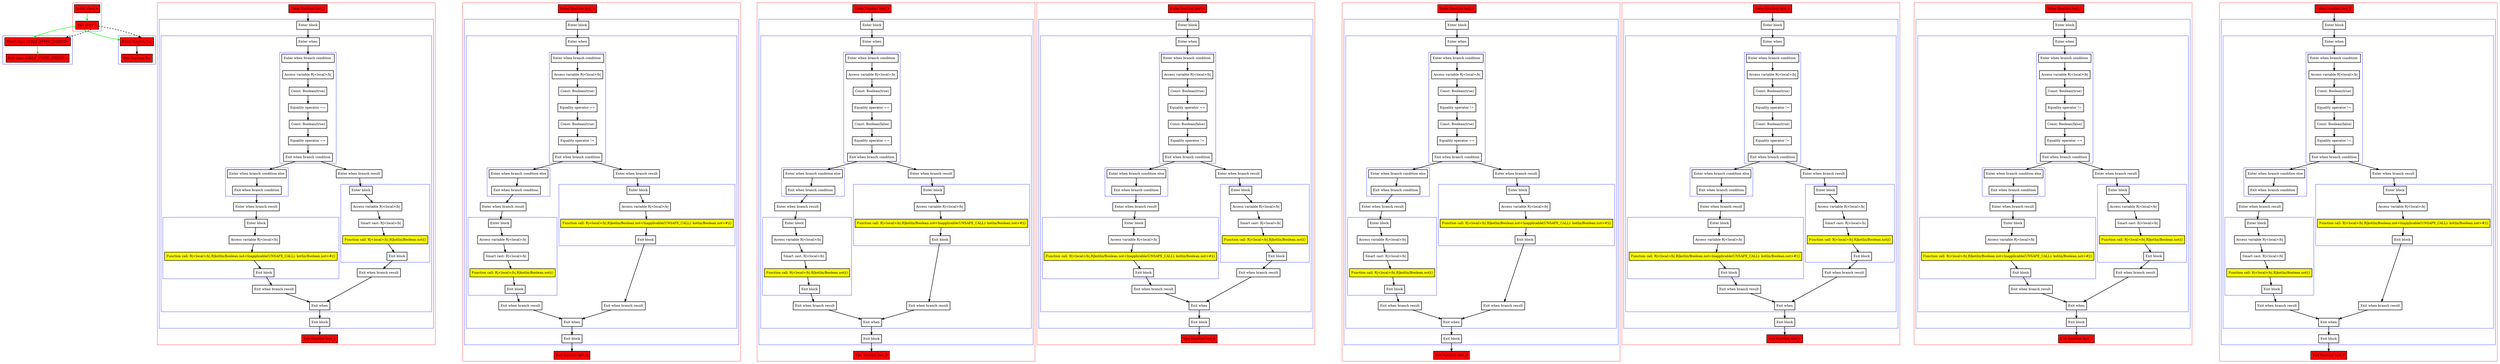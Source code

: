 digraph equalsToBoolean_kt {
    graph [nodesep=3]
    node [shape=box penwidth=2]
    edge [penwidth=2]

    subgraph cluster_0 {
        color=red
        0 [label="Enter class A" style="filled" fillcolor=red];
        1 [label="Exit class A" style="filled" fillcolor=red];
    }
    subgraph cluster_1 {
        color=blue
        2 [label="Enter class <SELF_STATIC_OBJECT>" style="filled" fillcolor=red];
        3 [label="Exit class <SELF_STATIC_OBJECT>" style="filled" fillcolor=red];
    }
    subgraph cluster_2 {
        color=blue
        4 [label="Enter function foo" style="filled" fillcolor=red];
        5 [label="Exit function foo" style="filled" fillcolor=red];
    }
    0 -> {1} [color=green];
    1 -> {2 4} [color=green];
    1 -> {2 4} [style=dashed];
    2 -> {3} [color=green];
    4 -> {5};

    subgraph cluster_3 {
        color=red
        6 [label="Enter function test_1" style="filled" fillcolor=red];
        subgraph cluster_4 {
            color=blue
            7 [label="Enter block"];
            subgraph cluster_5 {
                color=blue
                8 [label="Enter when"];
                subgraph cluster_6 {
                    color=blue
                    9 [label="Enter when branch condition "];
                    10 [label="Access variable R|<local>/b|"];
                    11 [label="Const: Boolean(true)"];
                    12 [label="Equality operator =="];
                    13 [label="Const: Boolean(true)"];
                    14 [label="Equality operator =="];
                    15 [label="Exit when branch condition"];
                }
                subgraph cluster_7 {
                    color=blue
                    16 [label="Enter when branch condition else"];
                    17 [label="Exit when branch condition"];
                }
                18 [label="Enter when branch result"];
                subgraph cluster_8 {
                    color=blue
                    19 [label="Enter block"];
                    20 [label="Access variable R|<local>/b|"];
                    21 [label="Function call: R|<local>/b|.R|kotlin/Boolean.not<Inapplicable(UNSAFE_CALL): kotlin/Boolean.not>#|()" style="filled" fillcolor=yellow];
                    22 [label="Exit block"];
                }
                23 [label="Exit when branch result"];
                24 [label="Enter when branch result"];
                subgraph cluster_9 {
                    color=blue
                    25 [label="Enter block"];
                    26 [label="Access variable R|<local>/b|"];
                    27 [label="Smart cast: R|<local>/b|"];
                    28 [label="Function call: R|<local>/b|.R|kotlin/Boolean.not|()" style="filled" fillcolor=yellow];
                    29 [label="Exit block"];
                }
                30 [label="Exit when branch result"];
                31 [label="Exit when"];
            }
            32 [label="Exit block"];
        }
        33 [label="Exit function test_1" style="filled" fillcolor=red];
    }
    6 -> {7};
    7 -> {8};
    8 -> {9};
    9 -> {10};
    10 -> {11};
    11 -> {12};
    12 -> {13};
    13 -> {14};
    14 -> {15};
    15 -> {16 24};
    16 -> {17};
    17 -> {18};
    18 -> {19};
    19 -> {20};
    20 -> {21};
    21 -> {22};
    22 -> {23};
    23 -> {31};
    24 -> {25};
    25 -> {26};
    26 -> {27};
    27 -> {28};
    28 -> {29};
    29 -> {30};
    30 -> {31};
    31 -> {32};
    32 -> {33};

    subgraph cluster_10 {
        color=red
        34 [label="Enter function test_2" style="filled" fillcolor=red];
        subgraph cluster_11 {
            color=blue
            35 [label="Enter block"];
            subgraph cluster_12 {
                color=blue
                36 [label="Enter when"];
                subgraph cluster_13 {
                    color=blue
                    37 [label="Enter when branch condition "];
                    38 [label="Access variable R|<local>/b|"];
                    39 [label="Const: Boolean(true)"];
                    40 [label="Equality operator =="];
                    41 [label="Const: Boolean(true)"];
                    42 [label="Equality operator !="];
                    43 [label="Exit when branch condition"];
                }
                subgraph cluster_14 {
                    color=blue
                    44 [label="Enter when branch condition else"];
                    45 [label="Exit when branch condition"];
                }
                46 [label="Enter when branch result"];
                subgraph cluster_15 {
                    color=blue
                    47 [label="Enter block"];
                    48 [label="Access variable R|<local>/b|"];
                    49 [label="Smart cast: R|<local>/b|"];
                    50 [label="Function call: R|<local>/b|.R|kotlin/Boolean.not|()" style="filled" fillcolor=yellow];
                    51 [label="Exit block"];
                }
                52 [label="Exit when branch result"];
                53 [label="Enter when branch result"];
                subgraph cluster_16 {
                    color=blue
                    54 [label="Enter block"];
                    55 [label="Access variable R|<local>/b|"];
                    56 [label="Function call: R|<local>/b|.R|kotlin/Boolean.not<Inapplicable(UNSAFE_CALL): kotlin/Boolean.not>#|()" style="filled" fillcolor=yellow];
                    57 [label="Exit block"];
                }
                58 [label="Exit when branch result"];
                59 [label="Exit when"];
            }
            60 [label="Exit block"];
        }
        61 [label="Exit function test_2" style="filled" fillcolor=red];
    }
    34 -> {35};
    35 -> {36};
    36 -> {37};
    37 -> {38};
    38 -> {39};
    39 -> {40};
    40 -> {41};
    41 -> {42};
    42 -> {43};
    43 -> {44 53};
    44 -> {45};
    45 -> {46};
    46 -> {47};
    47 -> {48};
    48 -> {49};
    49 -> {50};
    50 -> {51};
    51 -> {52};
    52 -> {59};
    53 -> {54};
    54 -> {55};
    55 -> {56};
    56 -> {57};
    57 -> {58};
    58 -> {59};
    59 -> {60};
    60 -> {61};

    subgraph cluster_17 {
        color=red
        62 [label="Enter function test_3" style="filled" fillcolor=red];
        subgraph cluster_18 {
            color=blue
            63 [label="Enter block"];
            subgraph cluster_19 {
                color=blue
                64 [label="Enter when"];
                subgraph cluster_20 {
                    color=blue
                    65 [label="Enter when branch condition "];
                    66 [label="Access variable R|<local>/b|"];
                    67 [label="Const: Boolean(true)"];
                    68 [label="Equality operator =="];
                    69 [label="Const: Boolean(false)"];
                    70 [label="Equality operator =="];
                    71 [label="Exit when branch condition"];
                }
                subgraph cluster_21 {
                    color=blue
                    72 [label="Enter when branch condition else"];
                    73 [label="Exit when branch condition"];
                }
                74 [label="Enter when branch result"];
                subgraph cluster_22 {
                    color=blue
                    75 [label="Enter block"];
                    76 [label="Access variable R|<local>/b|"];
                    77 [label="Smart cast: R|<local>/b|"];
                    78 [label="Function call: R|<local>/b|.R|kotlin/Boolean.not|()" style="filled" fillcolor=yellow];
                    79 [label="Exit block"];
                }
                80 [label="Exit when branch result"];
                81 [label="Enter when branch result"];
                subgraph cluster_23 {
                    color=blue
                    82 [label="Enter block"];
                    83 [label="Access variable R|<local>/b|"];
                    84 [label="Function call: R|<local>/b|.R|kotlin/Boolean.not<Inapplicable(UNSAFE_CALL): kotlin/Boolean.not>#|()" style="filled" fillcolor=yellow];
                    85 [label="Exit block"];
                }
                86 [label="Exit when branch result"];
                87 [label="Exit when"];
            }
            88 [label="Exit block"];
        }
        89 [label="Exit function test_3" style="filled" fillcolor=red];
    }
    62 -> {63};
    63 -> {64};
    64 -> {65};
    65 -> {66};
    66 -> {67};
    67 -> {68};
    68 -> {69};
    69 -> {70};
    70 -> {71};
    71 -> {72 81};
    72 -> {73};
    73 -> {74};
    74 -> {75};
    75 -> {76};
    76 -> {77};
    77 -> {78};
    78 -> {79};
    79 -> {80};
    80 -> {87};
    81 -> {82};
    82 -> {83};
    83 -> {84};
    84 -> {85};
    85 -> {86};
    86 -> {87};
    87 -> {88};
    88 -> {89};

    subgraph cluster_24 {
        color=red
        90 [label="Enter function test_4" style="filled" fillcolor=red];
        subgraph cluster_25 {
            color=blue
            91 [label="Enter block"];
            subgraph cluster_26 {
                color=blue
                92 [label="Enter when"];
                subgraph cluster_27 {
                    color=blue
                    93 [label="Enter when branch condition "];
                    94 [label="Access variable R|<local>/b|"];
                    95 [label="Const: Boolean(true)"];
                    96 [label="Equality operator =="];
                    97 [label="Const: Boolean(false)"];
                    98 [label="Equality operator !="];
                    99 [label="Exit when branch condition"];
                }
                subgraph cluster_28 {
                    color=blue
                    100 [label="Enter when branch condition else"];
                    101 [label="Exit when branch condition"];
                }
                102 [label="Enter when branch result"];
                subgraph cluster_29 {
                    color=blue
                    103 [label="Enter block"];
                    104 [label="Access variable R|<local>/b|"];
                    105 [label="Function call: R|<local>/b|.R|kotlin/Boolean.not<Inapplicable(UNSAFE_CALL): kotlin/Boolean.not>#|()" style="filled" fillcolor=yellow];
                    106 [label="Exit block"];
                }
                107 [label="Exit when branch result"];
                108 [label="Enter when branch result"];
                subgraph cluster_30 {
                    color=blue
                    109 [label="Enter block"];
                    110 [label="Access variable R|<local>/b|"];
                    111 [label="Smart cast: R|<local>/b|"];
                    112 [label="Function call: R|<local>/b|.R|kotlin/Boolean.not|()" style="filled" fillcolor=yellow];
                    113 [label="Exit block"];
                }
                114 [label="Exit when branch result"];
                115 [label="Exit when"];
            }
            116 [label="Exit block"];
        }
        117 [label="Exit function test_4" style="filled" fillcolor=red];
    }
    90 -> {91};
    91 -> {92};
    92 -> {93};
    93 -> {94};
    94 -> {95};
    95 -> {96};
    96 -> {97};
    97 -> {98};
    98 -> {99};
    99 -> {100 108};
    100 -> {101};
    101 -> {102};
    102 -> {103};
    103 -> {104};
    104 -> {105};
    105 -> {106};
    106 -> {107};
    107 -> {115};
    108 -> {109};
    109 -> {110};
    110 -> {111};
    111 -> {112};
    112 -> {113};
    113 -> {114};
    114 -> {115};
    115 -> {116};
    116 -> {117};

    subgraph cluster_31 {
        color=red
        118 [label="Enter function test_5" style="filled" fillcolor=red];
        subgraph cluster_32 {
            color=blue
            119 [label="Enter block"];
            subgraph cluster_33 {
                color=blue
                120 [label="Enter when"];
                subgraph cluster_34 {
                    color=blue
                    121 [label="Enter when branch condition "];
                    122 [label="Access variable R|<local>/b|"];
                    123 [label="Const: Boolean(true)"];
                    124 [label="Equality operator !="];
                    125 [label="Const: Boolean(true)"];
                    126 [label="Equality operator =="];
                    127 [label="Exit when branch condition"];
                }
                subgraph cluster_35 {
                    color=blue
                    128 [label="Enter when branch condition else"];
                    129 [label="Exit when branch condition"];
                }
                130 [label="Enter when branch result"];
                subgraph cluster_36 {
                    color=blue
                    131 [label="Enter block"];
                    132 [label="Access variable R|<local>/b|"];
                    133 [label="Smart cast: R|<local>/b|"];
                    134 [label="Function call: R|<local>/b|.R|kotlin/Boolean.not|()" style="filled" fillcolor=yellow];
                    135 [label="Exit block"];
                }
                136 [label="Exit when branch result"];
                137 [label="Enter when branch result"];
                subgraph cluster_37 {
                    color=blue
                    138 [label="Enter block"];
                    139 [label="Access variable R|<local>/b|"];
                    140 [label="Function call: R|<local>/b|.R|kotlin/Boolean.not<Inapplicable(UNSAFE_CALL): kotlin/Boolean.not>#|()" style="filled" fillcolor=yellow];
                    141 [label="Exit block"];
                }
                142 [label="Exit when branch result"];
                143 [label="Exit when"];
            }
            144 [label="Exit block"];
        }
        145 [label="Exit function test_5" style="filled" fillcolor=red];
    }
    118 -> {119};
    119 -> {120};
    120 -> {121};
    121 -> {122};
    122 -> {123};
    123 -> {124};
    124 -> {125};
    125 -> {126};
    126 -> {127};
    127 -> {128 137};
    128 -> {129};
    129 -> {130};
    130 -> {131};
    131 -> {132};
    132 -> {133};
    133 -> {134};
    134 -> {135};
    135 -> {136};
    136 -> {143};
    137 -> {138};
    138 -> {139};
    139 -> {140};
    140 -> {141};
    141 -> {142};
    142 -> {143};
    143 -> {144};
    144 -> {145};

    subgraph cluster_38 {
        color=red
        146 [label="Enter function test_6" style="filled" fillcolor=red];
        subgraph cluster_39 {
            color=blue
            147 [label="Enter block"];
            subgraph cluster_40 {
                color=blue
                148 [label="Enter when"];
                subgraph cluster_41 {
                    color=blue
                    149 [label="Enter when branch condition "];
                    150 [label="Access variable R|<local>/b|"];
                    151 [label="Const: Boolean(true)"];
                    152 [label="Equality operator !="];
                    153 [label="Const: Boolean(true)"];
                    154 [label="Equality operator !="];
                    155 [label="Exit when branch condition"];
                }
                subgraph cluster_42 {
                    color=blue
                    156 [label="Enter when branch condition else"];
                    157 [label="Exit when branch condition"];
                }
                158 [label="Enter when branch result"];
                subgraph cluster_43 {
                    color=blue
                    159 [label="Enter block"];
                    160 [label="Access variable R|<local>/b|"];
                    161 [label="Function call: R|<local>/b|.R|kotlin/Boolean.not<Inapplicable(UNSAFE_CALL): kotlin/Boolean.not>#|()" style="filled" fillcolor=yellow];
                    162 [label="Exit block"];
                }
                163 [label="Exit when branch result"];
                164 [label="Enter when branch result"];
                subgraph cluster_44 {
                    color=blue
                    165 [label="Enter block"];
                    166 [label="Access variable R|<local>/b|"];
                    167 [label="Smart cast: R|<local>/b|"];
                    168 [label="Function call: R|<local>/b|.R|kotlin/Boolean.not|()" style="filled" fillcolor=yellow];
                    169 [label="Exit block"];
                }
                170 [label="Exit when branch result"];
                171 [label="Exit when"];
            }
            172 [label="Exit block"];
        }
        173 [label="Exit function test_6" style="filled" fillcolor=red];
    }
    146 -> {147};
    147 -> {148};
    148 -> {149};
    149 -> {150};
    150 -> {151};
    151 -> {152};
    152 -> {153};
    153 -> {154};
    154 -> {155};
    155 -> {156 164};
    156 -> {157};
    157 -> {158};
    158 -> {159};
    159 -> {160};
    160 -> {161};
    161 -> {162};
    162 -> {163};
    163 -> {171};
    164 -> {165};
    165 -> {166};
    166 -> {167};
    167 -> {168};
    168 -> {169};
    169 -> {170};
    170 -> {171};
    171 -> {172};
    172 -> {173};

    subgraph cluster_45 {
        color=red
        174 [label="Enter function test_7" style="filled" fillcolor=red];
        subgraph cluster_46 {
            color=blue
            175 [label="Enter block"];
            subgraph cluster_47 {
                color=blue
                176 [label="Enter when"];
                subgraph cluster_48 {
                    color=blue
                    177 [label="Enter when branch condition "];
                    178 [label="Access variable R|<local>/b|"];
                    179 [label="Const: Boolean(true)"];
                    180 [label="Equality operator !="];
                    181 [label="Const: Boolean(false)"];
                    182 [label="Equality operator =="];
                    183 [label="Exit when branch condition"];
                }
                subgraph cluster_49 {
                    color=blue
                    184 [label="Enter when branch condition else"];
                    185 [label="Exit when branch condition"];
                }
                186 [label="Enter when branch result"];
                subgraph cluster_50 {
                    color=blue
                    187 [label="Enter block"];
                    188 [label="Access variable R|<local>/b|"];
                    189 [label="Function call: R|<local>/b|.R|kotlin/Boolean.not<Inapplicable(UNSAFE_CALL): kotlin/Boolean.not>#|()" style="filled" fillcolor=yellow];
                    190 [label="Exit block"];
                }
                191 [label="Exit when branch result"];
                192 [label="Enter when branch result"];
                subgraph cluster_51 {
                    color=blue
                    193 [label="Enter block"];
                    194 [label="Access variable R|<local>/b|"];
                    195 [label="Smart cast: R|<local>/b|"];
                    196 [label="Function call: R|<local>/b|.R|kotlin/Boolean.not|()" style="filled" fillcolor=yellow];
                    197 [label="Exit block"];
                }
                198 [label="Exit when branch result"];
                199 [label="Exit when"];
            }
            200 [label="Exit block"];
        }
        201 [label="Exit function test_7" style="filled" fillcolor=red];
    }
    174 -> {175};
    175 -> {176};
    176 -> {177};
    177 -> {178};
    178 -> {179};
    179 -> {180};
    180 -> {181};
    181 -> {182};
    182 -> {183};
    183 -> {184 192};
    184 -> {185};
    185 -> {186};
    186 -> {187};
    187 -> {188};
    188 -> {189};
    189 -> {190};
    190 -> {191};
    191 -> {199};
    192 -> {193};
    193 -> {194};
    194 -> {195};
    195 -> {196};
    196 -> {197};
    197 -> {198};
    198 -> {199};
    199 -> {200};
    200 -> {201};

    subgraph cluster_52 {
        color=red
        202 [label="Enter function test_8" style="filled" fillcolor=red];
        subgraph cluster_53 {
            color=blue
            203 [label="Enter block"];
            subgraph cluster_54 {
                color=blue
                204 [label="Enter when"];
                subgraph cluster_55 {
                    color=blue
                    205 [label="Enter when branch condition "];
                    206 [label="Access variable R|<local>/b|"];
                    207 [label="Const: Boolean(true)"];
                    208 [label="Equality operator !="];
                    209 [label="Const: Boolean(false)"];
                    210 [label="Equality operator !="];
                    211 [label="Exit when branch condition"];
                }
                subgraph cluster_56 {
                    color=blue
                    212 [label="Enter when branch condition else"];
                    213 [label="Exit when branch condition"];
                }
                214 [label="Enter when branch result"];
                subgraph cluster_57 {
                    color=blue
                    215 [label="Enter block"];
                    216 [label="Access variable R|<local>/b|"];
                    217 [label="Smart cast: R|<local>/b|"];
                    218 [label="Function call: R|<local>/b|.R|kotlin/Boolean.not|()" style="filled" fillcolor=yellow];
                    219 [label="Exit block"];
                }
                220 [label="Exit when branch result"];
                221 [label="Enter when branch result"];
                subgraph cluster_58 {
                    color=blue
                    222 [label="Enter block"];
                    223 [label="Access variable R|<local>/b|"];
                    224 [label="Function call: R|<local>/b|.R|kotlin/Boolean.not<Inapplicable(UNSAFE_CALL): kotlin/Boolean.not>#|()" style="filled" fillcolor=yellow];
                    225 [label="Exit block"];
                }
                226 [label="Exit when branch result"];
                227 [label="Exit when"];
            }
            228 [label="Exit block"];
        }
        229 [label="Exit function test_8" style="filled" fillcolor=red];
    }
    202 -> {203};
    203 -> {204};
    204 -> {205};
    205 -> {206};
    206 -> {207};
    207 -> {208};
    208 -> {209};
    209 -> {210};
    210 -> {211};
    211 -> {212 221};
    212 -> {213};
    213 -> {214};
    214 -> {215};
    215 -> {216};
    216 -> {217};
    217 -> {218};
    218 -> {219};
    219 -> {220};
    220 -> {227};
    221 -> {222};
    222 -> {223};
    223 -> {224};
    224 -> {225};
    225 -> {226};
    226 -> {227};
    227 -> {228};
    228 -> {229};

}
